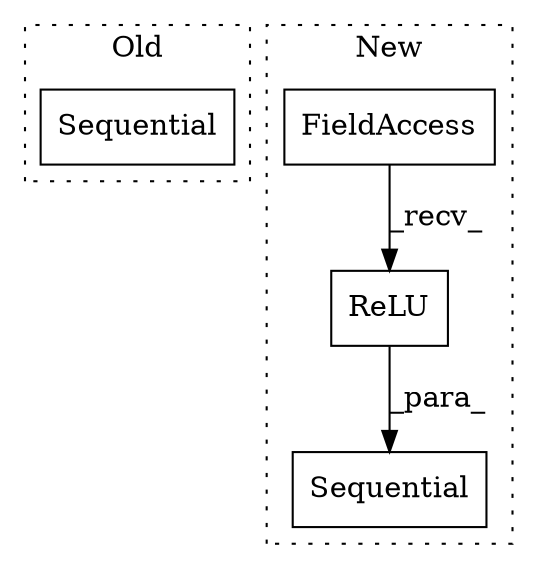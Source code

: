 digraph G {
subgraph cluster0 {
1 [label="Sequential" a="32" s="1045,1062" l="11,1" shape="box"];
label = "Old";
style="dotted";
}
subgraph cluster1 {
2 [label="ReLU" a="32" s="1329" l="6" shape="box"];
3 [label="Sequential" a="32" s="1266,1357" l="11,1" shape="box"];
4 [label="FieldAccess" a="22" s="1320" l="8" shape="box"];
label = "New";
style="dotted";
}
2 -> 3 [label="_para_"];
4 -> 2 [label="_recv_"];
}